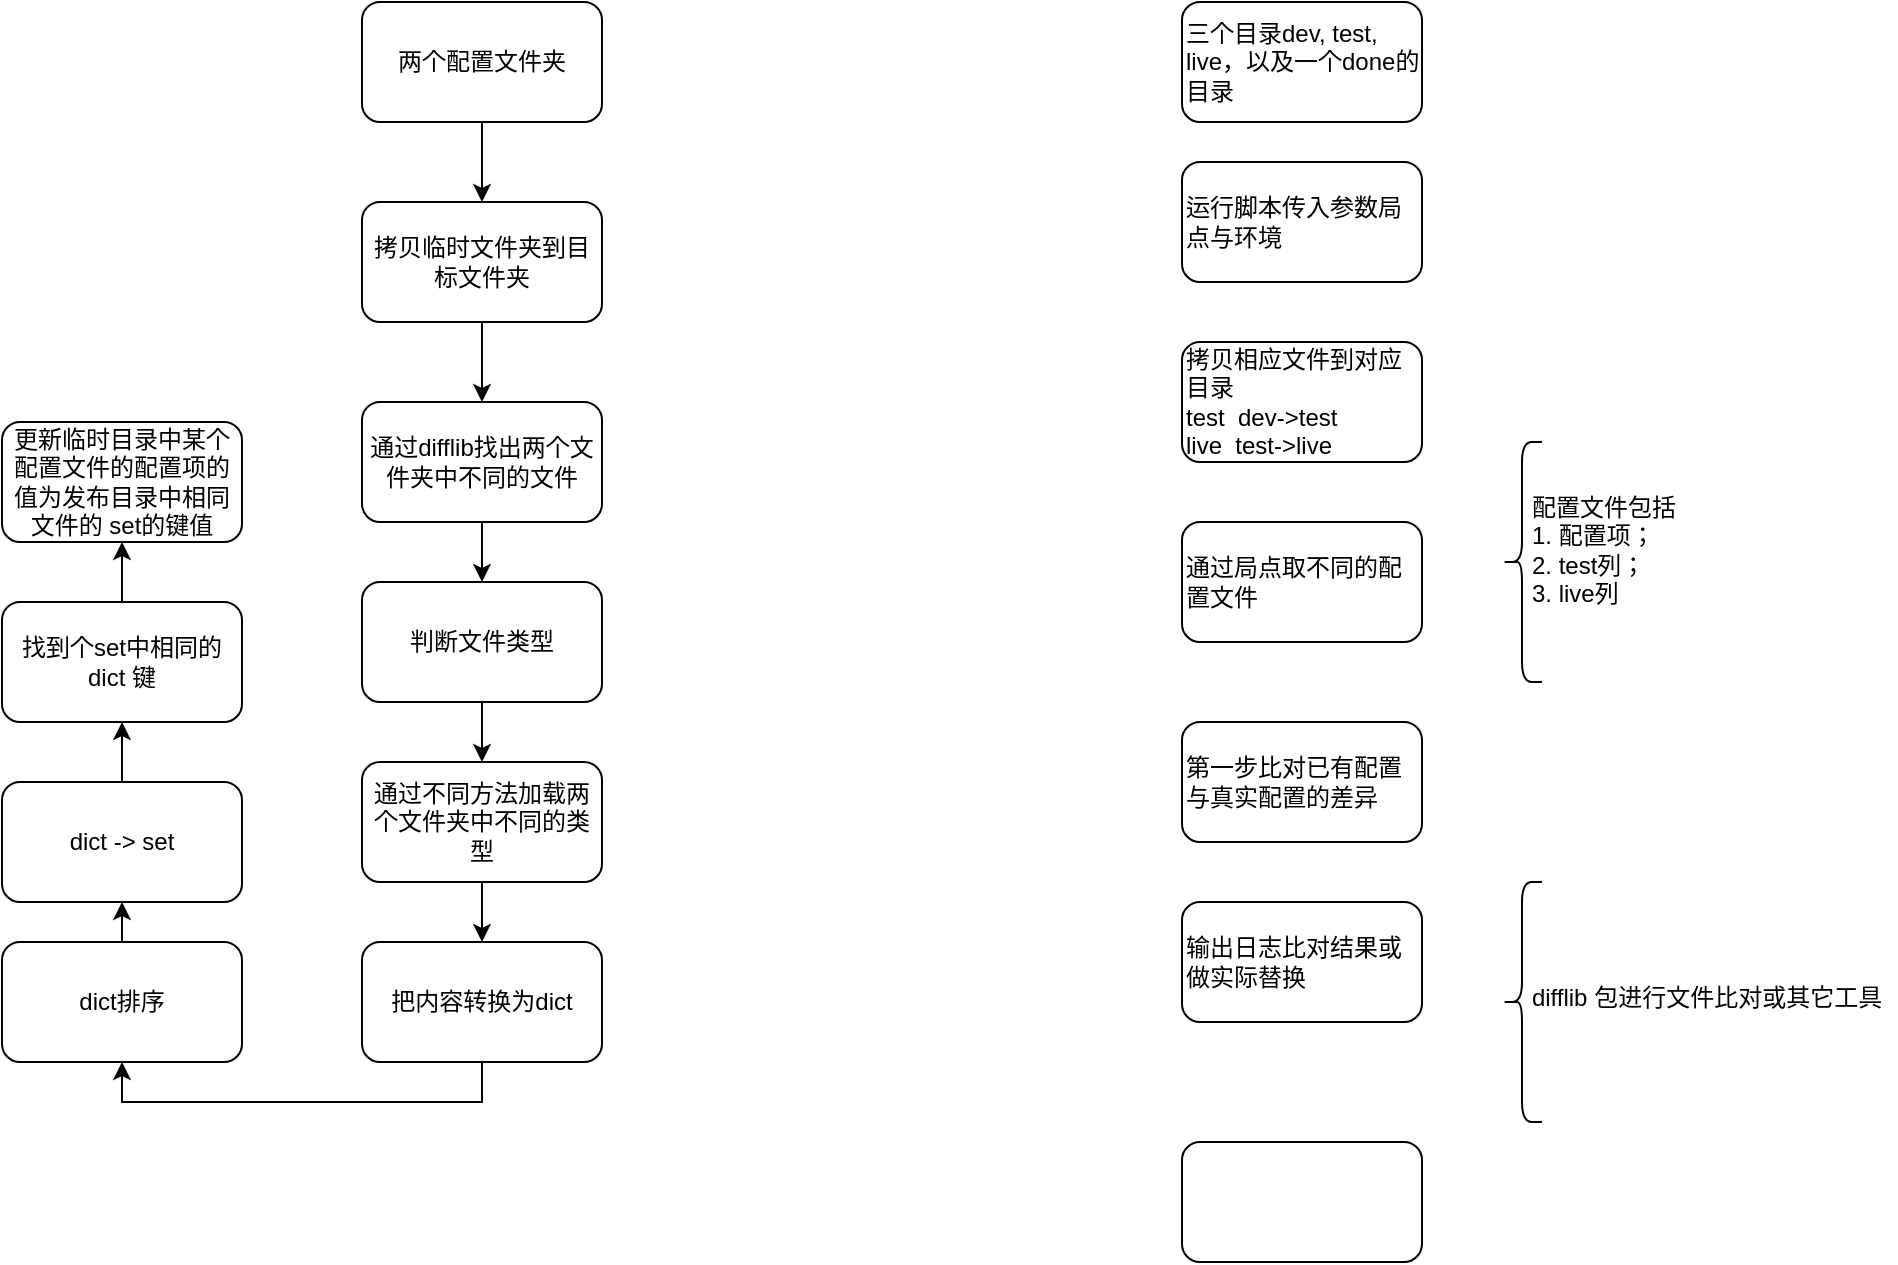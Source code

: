<mxfile version="12.4.9" type="github">
  <diagram id="37CvHzea32pG5xBqfoUi" name="Page-1">
    <mxGraphModel dx="1360" dy="753" grid="1" gridSize="10" guides="1" tooltips="1" connect="1" arrows="1" fold="1" page="1" pageScale="1" pageWidth="3300" pageHeight="4681" math="0" shadow="0">
      <root>
        <mxCell id="0"/>
        <mxCell id="1" parent="0"/>
        <mxCell id="xKirvXIODHRyzetSx6ma-11" style="edgeStyle=orthogonalEdgeStyle;rounded=0;orthogonalLoop=1;jettySize=auto;html=1;exitX=0.5;exitY=1;exitDx=0;exitDy=0;entryX=0.5;entryY=0;entryDx=0;entryDy=0;" parent="1" source="xKirvXIODHRyzetSx6ma-1" target="xKirvXIODHRyzetSx6ma-10" edge="1">
          <mxGeometry relative="1" as="geometry"/>
        </mxCell>
        <mxCell id="xKirvXIODHRyzetSx6ma-1" value="两个配置文件夹" style="rounded=1;whiteSpace=wrap;html=1;" parent="1" vertex="1">
          <mxGeometry x="530" y="70" width="120" height="60" as="geometry"/>
        </mxCell>
        <mxCell id="xKirvXIODHRyzetSx6ma-13" style="edgeStyle=orthogonalEdgeStyle;rounded=0;orthogonalLoop=1;jettySize=auto;html=1;exitX=0.5;exitY=1;exitDx=0;exitDy=0;entryX=0.5;entryY=0;entryDx=0;entryDy=0;" parent="1" source="xKirvXIODHRyzetSx6ma-2" target="xKirvXIODHRyzetSx6ma-3" edge="1">
          <mxGeometry relative="1" as="geometry"/>
        </mxCell>
        <mxCell id="xKirvXIODHRyzetSx6ma-2" value="通过difflib找出两个文件夹中不同的文件" style="rounded=1;whiteSpace=wrap;html=1;" parent="1" vertex="1">
          <mxGeometry x="530" y="270" width="120" height="60" as="geometry"/>
        </mxCell>
        <mxCell id="xKirvXIODHRyzetSx6ma-14" style="edgeStyle=orthogonalEdgeStyle;rounded=0;orthogonalLoop=1;jettySize=auto;html=1;exitX=0.5;exitY=1;exitDx=0;exitDy=0;entryX=0.5;entryY=0;entryDx=0;entryDy=0;" parent="1" source="xKirvXIODHRyzetSx6ma-3" target="xKirvXIODHRyzetSx6ma-4" edge="1">
          <mxGeometry relative="1" as="geometry"/>
        </mxCell>
        <mxCell id="xKirvXIODHRyzetSx6ma-3" value="判断文件类型" style="rounded=1;whiteSpace=wrap;html=1;" parent="1" vertex="1">
          <mxGeometry x="530" y="360" width="120" height="60" as="geometry"/>
        </mxCell>
        <mxCell id="xKirvXIODHRyzetSx6ma-15" style="edgeStyle=orthogonalEdgeStyle;rounded=0;orthogonalLoop=1;jettySize=auto;html=1;exitX=0.5;exitY=1;exitDx=0;exitDy=0;entryX=0.5;entryY=0;entryDx=0;entryDy=0;" parent="1" source="xKirvXIODHRyzetSx6ma-4" target="xKirvXIODHRyzetSx6ma-5" edge="1">
          <mxGeometry relative="1" as="geometry"/>
        </mxCell>
        <mxCell id="xKirvXIODHRyzetSx6ma-4" value="通过不同方法加载两个文件夹中不同的类型" style="rounded=1;whiteSpace=wrap;html=1;" parent="1" vertex="1">
          <mxGeometry x="530" y="450" width="120" height="60" as="geometry"/>
        </mxCell>
        <mxCell id="xKirvXIODHRyzetSx6ma-16" style="edgeStyle=orthogonalEdgeStyle;rounded=0;orthogonalLoop=1;jettySize=auto;html=1;exitX=0.5;exitY=1;exitDx=0;exitDy=0;entryX=0.5;entryY=1;entryDx=0;entryDy=0;" parent="1" source="xKirvXIODHRyzetSx6ma-5" target="xKirvXIODHRyzetSx6ma-6" edge="1">
          <mxGeometry relative="1" as="geometry"/>
        </mxCell>
        <mxCell id="xKirvXIODHRyzetSx6ma-5" value="把内容转换为dict" style="rounded=1;whiteSpace=wrap;html=1;" parent="1" vertex="1">
          <mxGeometry x="530" y="540" width="120" height="60" as="geometry"/>
        </mxCell>
        <mxCell id="xKirvXIODHRyzetSx6ma-17" style="edgeStyle=orthogonalEdgeStyle;rounded=0;orthogonalLoop=1;jettySize=auto;html=1;exitX=0.5;exitY=0;exitDx=0;exitDy=0;entryX=0.5;entryY=1;entryDx=0;entryDy=0;" parent="1" source="xKirvXIODHRyzetSx6ma-6" target="xKirvXIODHRyzetSx6ma-7" edge="1">
          <mxGeometry relative="1" as="geometry"/>
        </mxCell>
        <mxCell id="xKirvXIODHRyzetSx6ma-6" value="dict排序" style="rounded=1;whiteSpace=wrap;html=1;" parent="1" vertex="1">
          <mxGeometry x="350" y="540" width="120" height="60" as="geometry"/>
        </mxCell>
        <mxCell id="xKirvXIODHRyzetSx6ma-18" style="edgeStyle=orthogonalEdgeStyle;rounded=0;orthogonalLoop=1;jettySize=auto;html=1;exitX=0.5;exitY=0;exitDx=0;exitDy=0;entryX=0.5;entryY=1;entryDx=0;entryDy=0;" parent="1" source="xKirvXIODHRyzetSx6ma-7" target="xKirvXIODHRyzetSx6ma-8" edge="1">
          <mxGeometry relative="1" as="geometry"/>
        </mxCell>
        <mxCell id="xKirvXIODHRyzetSx6ma-7" value="dict -&amp;gt; set" style="rounded=1;whiteSpace=wrap;html=1;" parent="1" vertex="1">
          <mxGeometry x="350" y="460" width="120" height="60" as="geometry"/>
        </mxCell>
        <mxCell id="xKirvXIODHRyzetSx6ma-19" style="edgeStyle=orthogonalEdgeStyle;rounded=0;orthogonalLoop=1;jettySize=auto;html=1;exitX=0.5;exitY=0;exitDx=0;exitDy=0;entryX=0.5;entryY=1;entryDx=0;entryDy=0;" parent="1" source="xKirvXIODHRyzetSx6ma-8" target="xKirvXIODHRyzetSx6ma-9" edge="1">
          <mxGeometry relative="1" as="geometry"/>
        </mxCell>
        <mxCell id="xKirvXIODHRyzetSx6ma-8" value="找到个set中相同的dict&amp;nbsp;键" style="rounded=1;whiteSpace=wrap;html=1;" parent="1" vertex="1">
          <mxGeometry x="350" y="370" width="120" height="60" as="geometry"/>
        </mxCell>
        <mxCell id="xKirvXIODHRyzetSx6ma-9" value="更新临时目录中某个配置文件的配置项的值为发布目录中相同文件的 set的键值" style="rounded=1;whiteSpace=wrap;html=1;" parent="1" vertex="1">
          <mxGeometry x="350" y="280" width="120" height="60" as="geometry"/>
        </mxCell>
        <mxCell id="xKirvXIODHRyzetSx6ma-12" style="edgeStyle=orthogonalEdgeStyle;rounded=0;orthogonalLoop=1;jettySize=auto;html=1;exitX=0.5;exitY=1;exitDx=0;exitDy=0;entryX=0.5;entryY=0;entryDx=0;entryDy=0;" parent="1" source="xKirvXIODHRyzetSx6ma-10" target="xKirvXIODHRyzetSx6ma-2" edge="1">
          <mxGeometry relative="1" as="geometry"/>
        </mxCell>
        <mxCell id="xKirvXIODHRyzetSx6ma-10" value="拷贝临时文件夹到目标文件夹" style="rounded=1;whiteSpace=wrap;html=1;" parent="1" vertex="1">
          <mxGeometry x="530" y="170" width="120" height="60" as="geometry"/>
        </mxCell>
        <mxCell id="xKirvXIODHRyzetSx6ma-20" value="三个目录dev, test, live，以及一个done的目录" style="rounded=1;whiteSpace=wrap;html=1;align=left;" parent="1" vertex="1">
          <mxGeometry x="940" y="70" width="120" height="60" as="geometry"/>
        </mxCell>
        <mxCell id="H5AnM2JZmHamrWz5e1bE-1" value="运行脚本传入参数局点与环境" style="rounded=1;whiteSpace=wrap;html=1;align=left;" vertex="1" parent="1">
          <mxGeometry x="940" y="150" width="120" height="60" as="geometry"/>
        </mxCell>
        <mxCell id="H5AnM2JZmHamrWz5e1bE-2" value="拷贝相应文件到对应目录&lt;br&gt;test&amp;nbsp; dev-&amp;gt;test&lt;br&gt;live&amp;nbsp; test-&amp;gt;live&lt;br&gt;" style="rounded=1;whiteSpace=wrap;html=1;align=left;" vertex="1" parent="1">
          <mxGeometry x="940" y="240" width="120" height="60" as="geometry"/>
        </mxCell>
        <mxCell id="H5AnM2JZmHamrWz5e1bE-3" value="通过局点取不同的配置文件" style="rounded=1;whiteSpace=wrap;html=1;align=left;" vertex="1" parent="1">
          <mxGeometry x="940" y="330" width="120" height="60" as="geometry"/>
        </mxCell>
        <mxCell id="H5AnM2JZmHamrWz5e1bE-4" value="" style="shape=curlyBracket;whiteSpace=wrap;html=1;rounded=1;" vertex="1" parent="1">
          <mxGeometry x="1100" y="290" width="20" height="120" as="geometry"/>
        </mxCell>
        <mxCell id="H5AnM2JZmHamrWz5e1bE-5" value="配置文件包括&lt;br&gt;1.&amp;nbsp;配置项；&lt;br&gt;2. test列；&lt;br&gt;3. live列" style="text;html=1;align=left;verticalAlign=middle;resizable=0;points=[];autosize=1;" vertex="1" parent="1">
          <mxGeometry x="1113" y="314" width="90" height="60" as="geometry"/>
        </mxCell>
        <mxCell id="H5AnM2JZmHamrWz5e1bE-6" value="第一步比对已有配置与真实配置的差异" style="rounded=1;whiteSpace=wrap;html=1;align=left;" vertex="1" parent="1">
          <mxGeometry x="940" y="430" width="120" height="60" as="geometry"/>
        </mxCell>
        <mxCell id="H5AnM2JZmHamrWz5e1bE-7" value="输出日志比对结果或做实际替换" style="rounded=1;whiteSpace=wrap;html=1;align=left;" vertex="1" parent="1">
          <mxGeometry x="940" y="520" width="120" height="60" as="geometry"/>
        </mxCell>
        <mxCell id="H5AnM2JZmHamrWz5e1bE-8" value="" style="shape=curlyBracket;whiteSpace=wrap;html=1;rounded=1;align=left;" vertex="1" parent="1">
          <mxGeometry x="1100" y="510" width="20" height="120" as="geometry"/>
        </mxCell>
        <mxCell id="H5AnM2JZmHamrWz5e1bE-9" value="difflib&amp;nbsp;包进行文件比对或其它工具" style="text;html=1;align=center;verticalAlign=middle;resizable=0;points=[];autosize=1;" vertex="1" parent="1">
          <mxGeometry x="1107" y="558" width="190" height="20" as="geometry"/>
        </mxCell>
        <mxCell id="H5AnM2JZmHamrWz5e1bE-10" value="" style="rounded=1;whiteSpace=wrap;html=1;align=left;" vertex="1" parent="1">
          <mxGeometry x="940" y="640" width="120" height="60" as="geometry"/>
        </mxCell>
      </root>
    </mxGraphModel>
  </diagram>
</mxfile>

